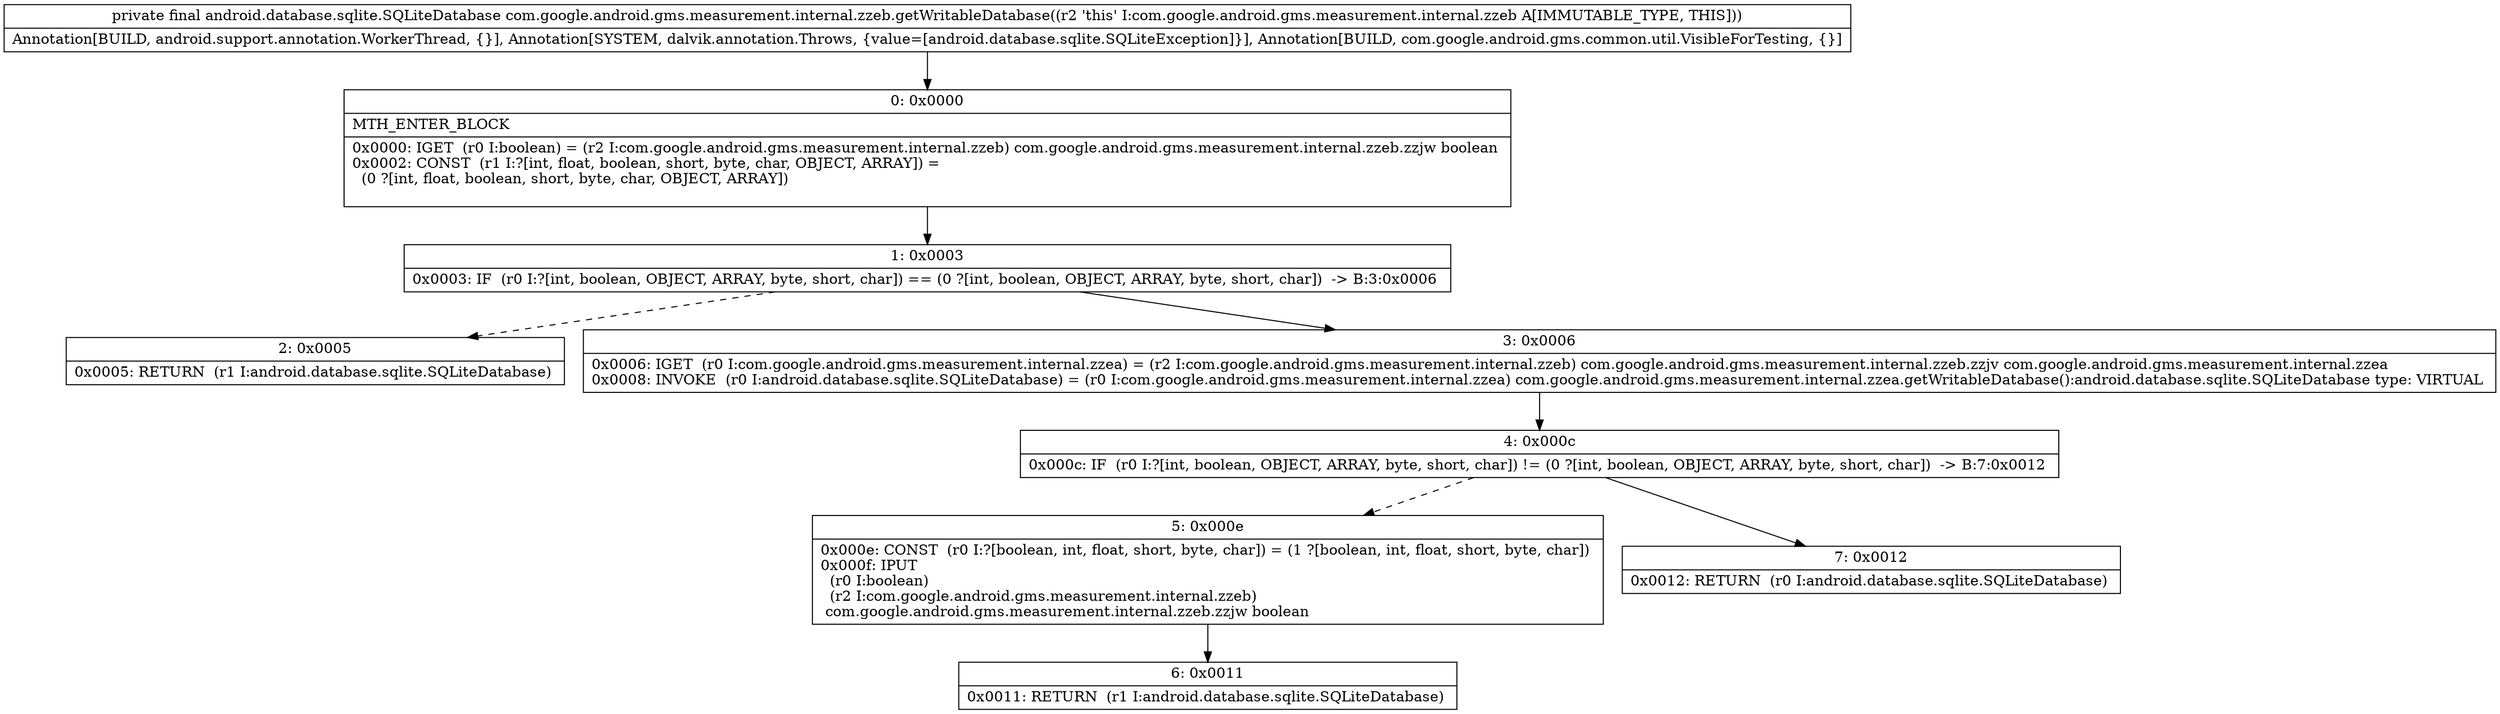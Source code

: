 digraph "CFG forcom.google.android.gms.measurement.internal.zzeb.getWritableDatabase()Landroid\/database\/sqlite\/SQLiteDatabase;" {
Node_0 [shape=record,label="{0\:\ 0x0000|MTH_ENTER_BLOCK\l|0x0000: IGET  (r0 I:boolean) = (r2 I:com.google.android.gms.measurement.internal.zzeb) com.google.android.gms.measurement.internal.zzeb.zzjw boolean \l0x0002: CONST  (r1 I:?[int, float, boolean, short, byte, char, OBJECT, ARRAY]) = \l  (0 ?[int, float, boolean, short, byte, char, OBJECT, ARRAY])\l \l}"];
Node_1 [shape=record,label="{1\:\ 0x0003|0x0003: IF  (r0 I:?[int, boolean, OBJECT, ARRAY, byte, short, char]) == (0 ?[int, boolean, OBJECT, ARRAY, byte, short, char])  \-\> B:3:0x0006 \l}"];
Node_2 [shape=record,label="{2\:\ 0x0005|0x0005: RETURN  (r1 I:android.database.sqlite.SQLiteDatabase) \l}"];
Node_3 [shape=record,label="{3\:\ 0x0006|0x0006: IGET  (r0 I:com.google.android.gms.measurement.internal.zzea) = (r2 I:com.google.android.gms.measurement.internal.zzeb) com.google.android.gms.measurement.internal.zzeb.zzjv com.google.android.gms.measurement.internal.zzea \l0x0008: INVOKE  (r0 I:android.database.sqlite.SQLiteDatabase) = (r0 I:com.google.android.gms.measurement.internal.zzea) com.google.android.gms.measurement.internal.zzea.getWritableDatabase():android.database.sqlite.SQLiteDatabase type: VIRTUAL \l}"];
Node_4 [shape=record,label="{4\:\ 0x000c|0x000c: IF  (r0 I:?[int, boolean, OBJECT, ARRAY, byte, short, char]) != (0 ?[int, boolean, OBJECT, ARRAY, byte, short, char])  \-\> B:7:0x0012 \l}"];
Node_5 [shape=record,label="{5\:\ 0x000e|0x000e: CONST  (r0 I:?[boolean, int, float, short, byte, char]) = (1 ?[boolean, int, float, short, byte, char]) \l0x000f: IPUT  \l  (r0 I:boolean)\l  (r2 I:com.google.android.gms.measurement.internal.zzeb)\l com.google.android.gms.measurement.internal.zzeb.zzjw boolean \l}"];
Node_6 [shape=record,label="{6\:\ 0x0011|0x0011: RETURN  (r1 I:android.database.sqlite.SQLiteDatabase) \l}"];
Node_7 [shape=record,label="{7\:\ 0x0012|0x0012: RETURN  (r0 I:android.database.sqlite.SQLiteDatabase) \l}"];
MethodNode[shape=record,label="{private final android.database.sqlite.SQLiteDatabase com.google.android.gms.measurement.internal.zzeb.getWritableDatabase((r2 'this' I:com.google.android.gms.measurement.internal.zzeb A[IMMUTABLE_TYPE, THIS]))  | Annotation[BUILD, android.support.annotation.WorkerThread, \{\}], Annotation[SYSTEM, dalvik.annotation.Throws, \{value=[android.database.sqlite.SQLiteException]\}], Annotation[BUILD, com.google.android.gms.common.util.VisibleForTesting, \{\}]\l}"];
MethodNode -> Node_0;
Node_0 -> Node_1;
Node_1 -> Node_2[style=dashed];
Node_1 -> Node_3;
Node_3 -> Node_4;
Node_4 -> Node_5[style=dashed];
Node_4 -> Node_7;
Node_5 -> Node_6;
}

